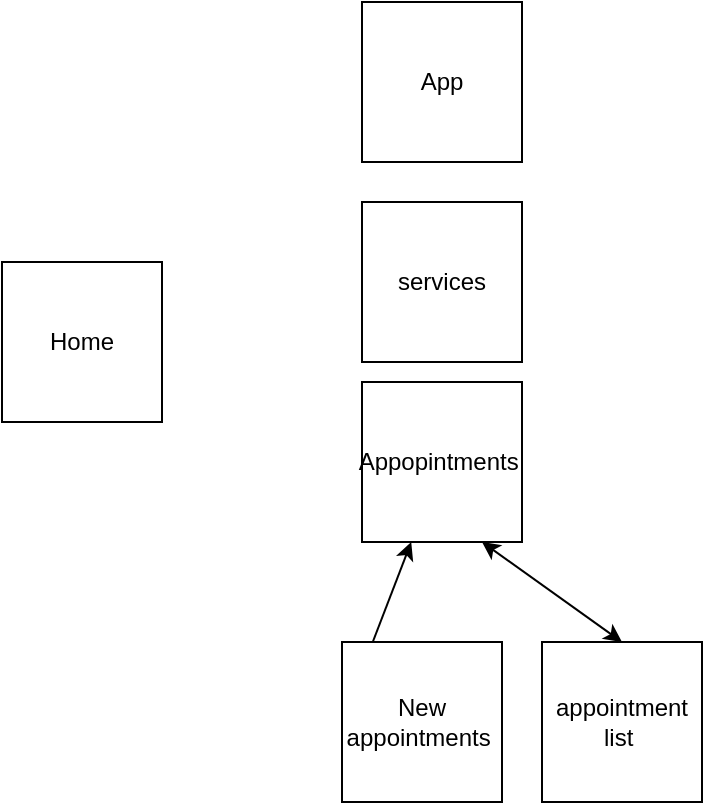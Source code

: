 <mxfile>
    <diagram id="LGFLNmJ3shqn8CYgWe87" name="Page-1">
        <mxGraphModel dx="609" dy="476" grid="1" gridSize="10" guides="1" tooltips="1" connect="1" arrows="1" fold="1" page="1" pageScale="1" pageWidth="850" pageHeight="1100" math="0" shadow="0">
            <root>
                <mxCell id="0"/>
                <mxCell id="1" parent="0"/>
                <mxCell id="2" value="appointment list&amp;nbsp;" style="whiteSpace=wrap;html=1;aspect=fixed;" vertex="1" parent="1">
                    <mxGeometry x="480" y="340" width="80" height="80" as="geometry"/>
                </mxCell>
                <mxCell id="7" style="edgeStyle=none;html=1;exitX=0;exitY=0.5;exitDx=0;exitDy=0;" edge="1" parent="1" source="3" target="4">
                    <mxGeometry relative="1" as="geometry">
                        <mxPoint x="560" y="290" as="targetPoint"/>
                    </mxGeometry>
                </mxCell>
                <mxCell id="3" value="New appointments&amp;nbsp;" style="whiteSpace=wrap;html=1;aspect=fixed;" vertex="1" parent="1">
                    <mxGeometry x="380" y="340" width="80" height="80" as="geometry"/>
                </mxCell>
                <mxCell id="4" value="Appopintments&amp;nbsp;" style="whiteSpace=wrap;html=1;aspect=fixed;" vertex="1" parent="1">
                    <mxGeometry x="390" y="210" width="80" height="80" as="geometry"/>
                </mxCell>
                <mxCell id="5" value="Home" style="whiteSpace=wrap;html=1;aspect=fixed;" vertex="1" parent="1">
                    <mxGeometry x="210" y="150" width="80" height="80" as="geometry"/>
                </mxCell>
                <mxCell id="6" value="App" style="whiteSpace=wrap;html=1;aspect=fixed;" vertex="1" parent="1">
                    <mxGeometry x="390" y="20" width="80" height="80" as="geometry"/>
                </mxCell>
                <mxCell id="9" value="services" style="whiteSpace=wrap;html=1;aspect=fixed;" vertex="1" parent="1">
                    <mxGeometry x="390" y="120" width="80" height="80" as="geometry"/>
                </mxCell>
                <mxCell id="10" value="" style="endArrow=classic;startArrow=classic;html=1;entryX=0.75;entryY=1;entryDx=0;entryDy=0;exitX=0.5;exitY=0;exitDx=0;exitDy=0;" edge="1" parent="1" source="2" target="4">
                    <mxGeometry width="50" height="50" relative="1" as="geometry">
                        <mxPoint x="400" y="420" as="sourcePoint"/>
                        <mxPoint x="450" y="370" as="targetPoint"/>
                    </mxGeometry>
                </mxCell>
            </root>
        </mxGraphModel>
    </diagram>
</mxfile>